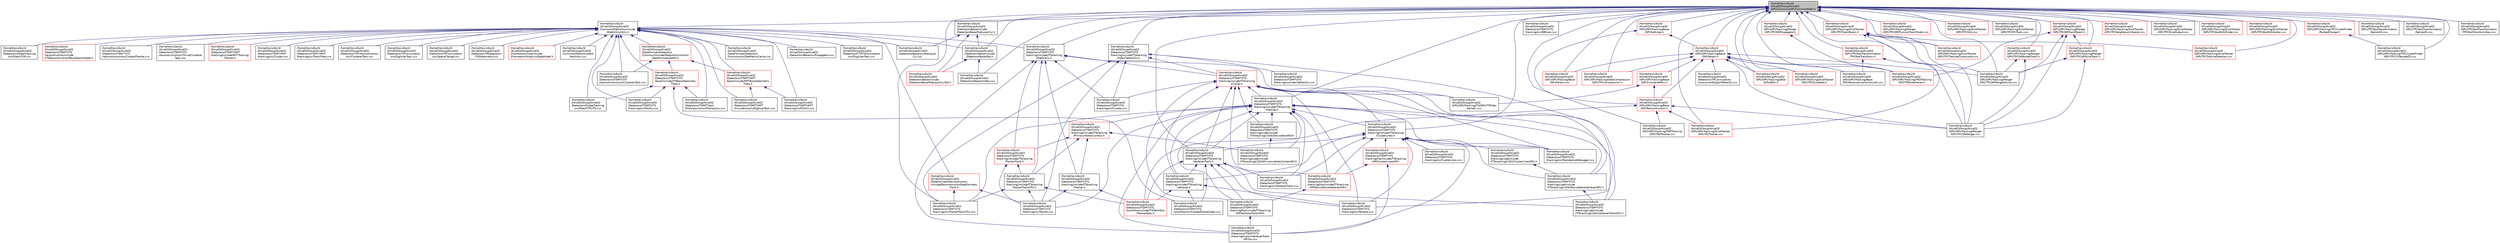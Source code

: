 digraph "/home/travis/build/AliceO2Group/AliceO2/GPU/Common/GPUCommonMath.h"
{
 // INTERACTIVE_SVG=YES
  bgcolor="transparent";
  edge [fontname="Helvetica",fontsize="10",labelfontname="Helvetica",labelfontsize="10"];
  node [fontname="Helvetica",fontsize="10",shape=record];
  Node6 [label="/home/travis/build\l/AliceO2Group/AliceO2\l/GPU/Common/GPUCommonMath.h",height=0.2,width=0.4,color="black", fillcolor="grey75", style="filled", fontcolor="black"];
  Node6 -> Node7 [dir="back",color="midnightblue",fontsize="10",style="solid",fontname="Helvetica"];
  Node7 [label="/home/travis/build\l/AliceO2Group/AliceO2\l/Common/MathUtils/include\l/MathUtils/Utils.h",height=0.2,width=0.4,color="black",URL="$d9/d52/Common_2MathUtils_2include_2MathUtils_2Utils_8h.html"];
  Node7 -> Node8 [dir="back",color="midnightblue",fontsize="10",style="solid",fontname="Helvetica"];
  Node8 [label="/home/travis/build\l/AliceO2Group/AliceO2\l/Common/MathUtils/test\l/testUtils.cxx",height=0.2,width=0.4,color="black",URL="$df/df4/testUtils_8cxx.html"];
  Node7 -> Node9 [dir="back",color="midnightblue",fontsize="10",style="solid",fontname="Helvetica"];
  Node9 [label="/home/travis/build\l/AliceO2Group/AliceO2\l/DataFormats/Detectors\l/Common/include/DetectorsCommon\lDataFormats/DetID.h",height=0.2,width=0.4,color="red",URL="$d6/d31/DetID_8h.html"];
  Node9 -> Node187 [dir="back",color="midnightblue",fontsize="10",style="solid",fontname="Helvetica"];
  Node187 [label="/home/travis/build\l/AliceO2Group/AliceO2\l/Detectors/ITSMFT/ITS\l/base/include/ITSBase/Geometry\lTGeo.h",height=0.2,width=0.4,color="red",URL="$df/d9a/ITS_2base_2include_2ITSBase_2GeometryTGeo_8h.html"];
  Node187 -> Node60 [dir="back",color="midnightblue",fontsize="10",style="solid",fontname="Helvetica"];
  Node60 [label="/home/travis/build\l/AliceO2Group/AliceO2\l/Detectors/GlobalTracking\l/src/MatchTPCITS.cxx",height=0.2,width=0.4,color="black",URL="$dc/d59/MatchTPCITS_8cxx.html"];
  Node187 -> Node47 [dir="back",color="midnightblue",fontsize="10",style="solid",fontname="Helvetica"];
  Node47 [label="/home/travis/build\l/AliceO2Group/AliceO2\l/Detectors/ITSMFT/ITS\l/tracking/src/IOUtils.cxx",height=0.2,width=0.4,color="black",URL="$d5/d13/ITS_2tracking_2src_2IOUtils_8cxx.html"];
  Node187 -> Node49 [dir="back",color="midnightblue",fontsize="10",style="solid",fontname="Helvetica"];
  Node49 [label="/home/travis/build\l/AliceO2Group/AliceO2\l/Detectors/ITSMFT/ITS\l/workflow/src/CookedTrackerSpec.cxx",height=0.2,width=0.4,color="black",URL="$d6/dbc/CookedTrackerSpec_8cxx.html"];
  Node187 -> Node195 [dir="back",color="midnightblue",fontsize="10",style="solid",fontname="Helvetica"];
  Node195 [label="/home/travis/build\l/AliceO2Group/AliceO2\l/Detectors/ITSMFT/test\l/HitAnalysis/src/HitAnalysis.cxx",height=0.2,width=0.4,color="black",URL="$d7/d4c/HitAnalysis_8cxx.html"];
  Node9 -> Node30 [dir="back",color="midnightblue",fontsize="10",style="solid",fontname="Helvetica"];
  Node30 [label="/home/travis/build\l/AliceO2Group/AliceO2\l/Detectors/ITSMFT/ITS\l/reconstruction/src/ClustererTask.cxx",height=0.2,width=0.4,color="black",URL="$d8/d95/ITSMFT_2ITS_2reconstruction_2src_2ClustererTask_8cxx.html"];
  Node9 -> Node197 [dir="back",color="midnightblue",fontsize="10",style="solid",fontname="Helvetica"];
  Node197 [label="/home/travis/build\l/AliceO2Group/AliceO2\l/Detectors/ITSMFT/MFT\l/base/include/MFTBase/Geometry\lTGeo.h",height=0.2,width=0.4,color="red",URL="$d0/ddc/MFT_2base_2include_2MFTBase_2GeometryTGeo_8h.html"];
  Node197 -> Node186 [dir="back",color="midnightblue",fontsize="10",style="solid",fontname="Helvetica"];
  Node186 [label="/home/travis/build\l/AliceO2Group/AliceO2\l/Detectors/ITSMFT/MFT\l/simulation/src/DigitizerTask.cxx",height=0.2,width=0.4,color="black",URL="$d6/d87/ITSMFT_2MFT_2simulation_2src_2DigitizerTask_8cxx.html"];
  Node197 -> Node84 [dir="back",color="midnightblue",fontsize="10",style="solid",fontname="Helvetica"];
  Node84 [label="/home/travis/build\l/AliceO2Group/AliceO2\l/Detectors/ITSMFT/MFT\l/tracking/src/IOUtils.cxx",height=0.2,width=0.4,color="black",URL="$dd/d79/MFT_2tracking_2src_2IOUtils_8cxx.html"];
  Node7 -> Node12 [dir="back",color="midnightblue",fontsize="10",style="solid",fontname="Helvetica"];
  Node12 [label="/home/travis/build\l/AliceO2Group/AliceO2\l/DataFormats/Detectors\l/Common/src/DetMatrixCache.cxx",height=0.2,width=0.4,color="black",URL="$d3/d4e/DetMatrixCache_8cxx.html"];
  Node7 -> Node105 [dir="back",color="midnightblue",fontsize="10",style="solid",fontname="Helvetica"];
  Node105 [label="/home/travis/build\l/AliceO2Group/AliceO2\l/DataFormats/Reconstruction\l/include/ReconstructionDataFormats/\lTrack.h",height=0.2,width=0.4,color="red",URL="$d7/d8b/DataFormats_2Reconstruction_2include_2ReconstructionDataFormats_2Track_8h.html"];
  Node105 -> Node111 [dir="back",color="midnightblue",fontsize="10",style="solid",fontname="Helvetica"];
  Node111 [label="/home/travis/build\l/AliceO2Group/AliceO2\l/Detectors/ITSMFT/ITS\l/tracking/src/Tracker.cxx",height=0.2,width=0.4,color="black",URL="$d7/dd9/ITSMFT_2ITS_2tracking_2src_2Tracker_8cxx.html"];
  Node105 -> Node174 [dir="back",color="midnightblue",fontsize="10",style="solid",fontname="Helvetica"];
  Node174 [label="/home/travis/build\l/AliceO2Group/AliceO2\l/Detectors/ITSMFT/ITS\l/tracking/src/TrackerTraitsCPU.cxx",height=0.2,width=0.4,color="black",URL="$d0/d20/TrackerTraitsCPU_8cxx.html"];
  Node7 -> Node351 [dir="back",color="midnightblue",fontsize="10",style="solid",fontname="Helvetica"];
  Node351 [label="/home/travis/build\l/AliceO2Group/AliceO2\l/Detectors/Base/include\l/DetectorsBase/Ray.h",height=0.2,width=0.4,color="black",URL="$d4/d1b/Ray_8h.html"];
  Node351 -> Node352 [dir="back",color="midnightblue",fontsize="10",style="solid",fontname="Helvetica"];
  Node352 [label="/home/travis/build\l/AliceO2Group/AliceO2\l/Detectors/Base/include\l/DetectorsBase/MatLayerCylSet.h",height=0.2,width=0.4,color="red",URL="$d9/da9/MatLayerCylSet_8h.html",tooltip="Declarations for the wrapper for the set of cylindrical material layers. "];
  Node351 -> Node354 [dir="back",color="midnightblue",fontsize="10",style="solid",fontname="Helvetica"];
  Node354 [label="/home/travis/build\l/AliceO2Group/AliceO2\l/Detectors/Base/src/Ray.cxx",height=0.2,width=0.4,color="black",URL="$d0/de9/Ray_8cxx.html",tooltip="Call for the ray between start-end points for material budget estimate. "];
  Node7 -> Node312 [dir="back",color="midnightblue",fontsize="10",style="solid",fontname="Helvetica"];
  Node312 [label="/home/travis/build\l/AliceO2Group/AliceO2\l/Detectors/Base/src/MatLayer\lCyl.cxx",height=0.2,width=0.4,color="black",URL="$d1/d2b/MatLayerCyl_8cxx.html",tooltip="Implementation of single cylindrical material layer. "];
  Node7 -> Node166 [dir="back",color="midnightblue",fontsize="10",style="solid",fontname="Helvetica"];
  Node166 [label="/home/travis/build\l/AliceO2Group/AliceO2\l/Detectors/Base/src/Propagator.cxx",height=0.2,width=0.4,color="black",URL="$d8/dee/Propagator_8cxx.html"];
  Node7 -> Node285 [dir="back",color="midnightblue",fontsize="10",style="solid",fontname="Helvetica"];
  Node285 [label="/home/travis/build\l/AliceO2Group/AliceO2\l/Detectors/FIT/FT0/simulation\l/src/DigitizerTask.cxx",height=0.2,width=0.4,color="black",URL="$d8/d59/FIT_2FT0_2simulation_2src_2DigitizerTask_8cxx.html"];
  Node7 -> Node58 [dir="back",color="midnightblue",fontsize="10",style="solid",fontname="Helvetica"];
  Node58 [label="/home/travis/build\l/AliceO2Group/AliceO2\l/Detectors/GlobalTracking\l/src/MatchTOF.cxx",height=0.2,width=0.4,color="black",URL="$db/d6a/MatchTOF_8cxx.html"];
  Node7 -> Node60 [dir="back",color="midnightblue",fontsize="10",style="solid",fontname="Helvetica"];
  Node7 -> Node187 [dir="back",color="midnightblue",fontsize="10",style="solid",fontname="Helvetica"];
  Node7 -> Node341 [dir="back",color="midnightblue",fontsize="10",style="solid",fontname="Helvetica"];
  Node341 [label="/home/travis/build\l/AliceO2Group/AliceO2\l/Detectors/ITSMFT/ITS\l/reconstruction/include\l/ITSReconstruction/RecoGeomHelper.h",height=0.2,width=0.4,color="red",URL="$d4/d9f/RecoGeomHelper_8h.html",tooltip="Declarations of the helper class for clusters / roadwidth matching. "];
  Node7 -> Node30 [dir="back",color="midnightblue",fontsize="10",style="solid",fontname="Helvetica"];
  Node7 -> Node46 [dir="back",color="midnightblue",fontsize="10",style="solid",fontname="Helvetica"];
  Node46 [label="/home/travis/build\l/AliceO2Group/AliceO2\l/Detectors/ITSMFT/ITS\l/reconstruction/src/CookedTracker.cxx",height=0.2,width=0.4,color="black",URL="$d7/dca/CookedTracker_8cxx.html",tooltip="Implementation of the \"Cooked Matrix\" ITS tracker. "];
  Node7 -> Node66 [dir="back",color="midnightblue",fontsize="10",style="solid",fontname="Helvetica"];
  Node66 [label="/home/travis/build\l/AliceO2Group/AliceO2\l/Detectors/ITSMFT/ITS\l/reconstruction/src/TrivialClusterer\lTask.cxx",height=0.2,width=0.4,color="black",URL="$dd/d81/TrivialClustererTask_8cxx.html",tooltip="Implementation of the ITS cluster finder task. "];
  Node7 -> Node355 [dir="back",color="midnightblue",fontsize="10",style="solid",fontname="Helvetica"];
  Node355 [label="/home/travis/build\l/AliceO2Group/AliceO2\l/Detectors/ITSMFT/ITS\l/tracking/include/ITStracking\l/MathUtils.h",height=0.2,width=0.4,color="black",URL="$dc/d3e/MathUtils_8h.html"];
  Node355 -> Node356 [dir="back",color="midnightblue",fontsize="10",style="solid",fontname="Helvetica"];
  Node356 [label="/home/travis/build\l/AliceO2Group/AliceO2\l/Detectors/ITSMFT/ITS\l/tracking/hip/src/VertexerTraits\lHIP.hip.cxx",height=0.2,width=0.4,color="black",URL="$d8/db1/VertexerTraitsHIP_8hip_8cxx.html"];
  Node355 -> Node357 [dir="back",color="midnightblue",fontsize="10",style="solid",fontname="Helvetica"];
  Node357 [label="/home/travis/build\l/AliceO2Group/AliceO2\l/Detectors/ITSMFT/ITS\l/tracking/include/ITStracking\l/Cluster.h",height=0.2,width=0.4,color="red",URL="$da/d7f/Detectors_2ITSMFT_2ITS_2tracking_2include_2ITStracking_2Cluster_8h.html"];
  Node357 -> Node358 [dir="back",color="midnightblue",fontsize="10",style="solid",fontname="Helvetica"];
  Node358 [label="/home/travis/build\l/AliceO2Group/AliceO2\l/Detectors/ITSMFT/ITS\l/tracking/cuda/include\l/ITStrackingCUDA/DeviceStoreNV.h",height=0.2,width=0.4,color="black",URL="$d1/d40/DeviceStoreNV_8h.html"];
  Node358 -> Node359 [dir="back",color="midnightblue",fontsize="10",style="solid",fontname="Helvetica"];
  Node359 [label="/home/travis/build\l/AliceO2Group/AliceO2\l/Detectors/ITSMFT/ITS\l/tracking/cuda/include\l/ITStrackingCUDA/PrimaryVertexContextNV.h",height=0.2,width=0.4,color="black",URL="$d8/d1b/PrimaryVertexContextNV_8h.html"];
  Node357 -> Node360 [dir="back",color="midnightblue",fontsize="10",style="solid",fontname="Helvetica"];
  Node360 [label="/home/travis/build\l/AliceO2Group/AliceO2\l/Detectors/ITSMFT/ITS\l/tracking/cuda/include\l/ITStrackingCUDA/DeviceStoreVertexerGPU.h",height=0.2,width=0.4,color="black",URL="$dc/d8a/DeviceStoreVertexerGPU_8h.html"];
  Node360 -> Node361 [dir="back",color="midnightblue",fontsize="10",style="solid",fontname="Helvetica"];
  Node361 [label="/home/travis/build\l/AliceO2Group/AliceO2\l/Detectors/ITSMFT/ITS\l/tracking/cuda/include\l/ITStrackingCUDA/VertexerTraitsGPU.h",height=0.2,width=0.4,color="black",URL="$d5/d36/VertexerTraitsGPU_8h.html"];
  Node357 -> Node361 [dir="back",color="midnightblue",fontsize="10",style="solid",fontname="Helvetica"];
  Node357 -> Node362 [dir="back",color="midnightblue",fontsize="10",style="solid",fontname="Helvetica"];
  Node362 [label="/home/travis/build\l/AliceO2Group/AliceO2\l/Detectors/ITSMFT/ITS\l/tracking/hip/include/ITStracking\lHIP/DeviceStoreVertexerHIP.h",height=0.2,width=0.4,color="red",URL="$d4/d1e/DeviceStoreVertexerHIP_8h.html",tooltip="This class serves as memory interface for GPU vertexer. It will access needed data structures from de..."];
  Node362 -> Node363 [dir="back",color="midnightblue",fontsize="10",style="solid",fontname="Helvetica"];
  Node363 [label="/home/travis/build\l/AliceO2Group/AliceO2\l/Detectors/ITSMFT/ITS\l/tracking/hip/include/ITStracking\lHIP/VertexerTraitsHIP.h",height=0.2,width=0.4,color="black",URL="$db/d14/VertexerTraitsHIP_8h.html"];
  Node363 -> Node356 [dir="back",color="midnightblue",fontsize="10",style="solid",fontname="Helvetica"];
  Node357 -> Node363 [dir="back",color="midnightblue",fontsize="10",style="solid",fontname="Helvetica"];
  Node357 -> Node365 [dir="back",color="midnightblue",fontsize="10",style="solid",fontname="Helvetica"];
  Node365 [label="/home/travis/build\l/AliceO2Group/AliceO2\l/Detectors/ITSMFT/ITS\l/tracking/include/ITStracking\l/ClusterLines.h",height=0.2,width=0.4,color="black",URL="$df/d50/ClusterLines_8h.html"];
  Node365 -> Node366 [dir="back",color="midnightblue",fontsize="10",style="solid",fontname="Helvetica"];
  Node366 [label="/home/travis/build\l/AliceO2Group/AliceO2\l/Detectors/ITSMFT/ITS\l/tracking/cuda/include\l/ITStrackingCUDA/ClusterLinesGPU.h",height=0.2,width=0.4,color="black",URL="$d1/d4c/ClusterLinesGPU_8h.html",tooltip="GPU-compliant version of ClusterLines, for the moment separated, might create a common traits for Clu..."];
  Node366 -> Node360 [dir="back",color="midnightblue",fontsize="10",style="solid",fontname="Helvetica"];
  Node365 -> Node360 [dir="back",color="midnightblue",fontsize="10",style="solid",fontname="Helvetica"];
  Node365 -> Node367 [dir="back",color="midnightblue",fontsize="10",style="solid",fontname="Helvetica"];
  Node367 [label="/home/travis/build\l/AliceO2Group/AliceO2\l/Detectors/ITSMFT/ITS\l/tracking/hip/include/ITStracking\lHIP/ClusterLinesHIP.h",height=0.2,width=0.4,color="red",URL="$d2/dc8/ClusterLinesHIP_8h.html",tooltip="GPU-compliant version of ClusterLines, for the moment separated, might create a common traits for Clu..."];
  Node367 -> Node362 [dir="back",color="midnightblue",fontsize="10",style="solid",fontname="Helvetica"];
  Node367 -> Node356 [dir="back",color="midnightblue",fontsize="10",style="solid",fontname="Helvetica"];
  Node365 -> Node362 [dir="back",color="midnightblue",fontsize="10",style="solid",fontname="Helvetica"];
  Node365 -> Node356 [dir="back",color="midnightblue",fontsize="10",style="solid",fontname="Helvetica"];
  Node365 -> Node369 [dir="back",color="midnightblue",fontsize="10",style="solid",fontname="Helvetica"];
  Node369 [label="/home/travis/build\l/AliceO2Group/AliceO2\l/Detectors/ITSMFT/ITS\l/tracking/include/ITStracking\l/Vertexer.h",height=0.2,width=0.4,color="black",URL="$de/d9b/Vertexer_8h.html"];
  Node369 -> Node370 [dir="back",color="midnightblue",fontsize="10",style="solid",fontname="Helvetica"];
  Node370 [label="/home/travis/build\l/AliceO2Group/AliceO2\l/Detectors/ITSMFT/ITS\l/tracking/src/Vertexer.cxx",height=0.2,width=0.4,color="black",URL="$da/d5d/Vertexer_8cxx.html"];
  Node369 -> Node50 [dir="back",color="midnightblue",fontsize="10",style="solid",fontname="Helvetica"];
  Node50 [label="/home/travis/build\l/AliceO2Group/AliceO2\l/Detectors/ITSMFT/ITS\l/workflow/include/ITSWorkflow\l/TrackerSpec.h",height=0.2,width=0.4,color="red",URL="$de/d90/ITSMFT_2ITS_2workflow_2include_2ITSWorkflow_2TrackerSpec_8h.html"];
  Node369 -> Node49 [dir="back",color="midnightblue",fontsize="10",style="solid",fontname="Helvetica"];
  Node365 -> Node371 [dir="back",color="midnightblue",fontsize="10",style="solid",fontname="Helvetica"];
  Node371 [label="/home/travis/build\l/AliceO2Group/AliceO2\l/Detectors/ITSMFT/ITS\l/tracking/include/ITStracking\l/VertexerTraits.h",height=0.2,width=0.4,color="black",URL="$d2/dd6/VertexerTraits_8h.html",tooltip="Class to compute the primary vertex in ITS from tracklets. "];
  Node371 -> Node361 [dir="back",color="midnightblue",fontsize="10",style="solid",fontname="Helvetica"];
  Node371 -> Node363 [dir="back",color="midnightblue",fontsize="10",style="solid",fontname="Helvetica"];
  Node371 -> Node369 [dir="back",color="midnightblue",fontsize="10",style="solid",fontname="Helvetica"];
  Node371 -> Node370 [dir="back",color="midnightblue",fontsize="10",style="solid",fontname="Helvetica"];
  Node371 -> Node372 [dir="back",color="midnightblue",fontsize="10",style="solid",fontname="Helvetica"];
  Node372 [label="/home/travis/build\l/AliceO2Group/AliceO2\l/Detectors/ITSMFT/ITS\l/tracking/src/VertexerTraits.cxx",height=0.2,width=0.4,color="black",URL="$d2/de1/VertexerTraits_8cxx.html"];
  Node371 -> Node50 [dir="back",color="midnightblue",fontsize="10",style="solid",fontname="Helvetica"];
  Node371 -> Node49 [dir="back",color="midnightblue",fontsize="10",style="solid",fontname="Helvetica"];
  Node365 -> Node373 [dir="back",color="midnightblue",fontsize="10",style="solid",fontname="Helvetica"];
  Node373 [label="/home/travis/build\l/AliceO2Group/AliceO2\l/Detectors/ITSMFT/ITS\l/tracking/src/ClusterLines.cxx",height=0.2,width=0.4,color="black",URL="$d3/d75/ClusterLines_8cxx.html"];
  Node365 -> Node374 [dir="back",color="midnightblue",fontsize="10",style="solid",fontname="Helvetica"];
  Node374 [label="/home/travis/build\l/AliceO2Group/AliceO2\l/Detectors/ITSMFT/ITS\l/tracking/src/StandaloneDebugger.cxx",height=0.2,width=0.4,color="black",URL="$d7/dc4/StandaloneDebugger_8cxx.html"];
  Node365 -> Node370 [dir="back",color="midnightblue",fontsize="10",style="solid",fontname="Helvetica"];
  Node365 -> Node372 [dir="back",color="midnightblue",fontsize="10",style="solid",fontname="Helvetica"];
  Node357 -> Node377 [dir="back",color="midnightblue",fontsize="10",style="solid",fontname="Helvetica"];
  Node377 [label="/home/travis/build\l/AliceO2Group/AliceO2\l/Detectors/ITSMFT/ITS\l/tracking/include/ITStracking\l/Tracklet.h",height=0.2,width=0.4,color="black",URL="$d8/db3/ITSMFT_2ITS_2tracking_2include_2ITStracking_2Tracklet_8h.html"];
  Node377 -> Node358 [dir="back",color="midnightblue",fontsize="10",style="solid",fontname="Helvetica"];
  Node377 -> Node360 [dir="back",color="midnightblue",fontsize="10",style="solid",fontname="Helvetica"];
  Node377 -> Node359 [dir="back",color="midnightblue",fontsize="10",style="solid",fontname="Helvetica"];
  Node377 -> Node361 [dir="back",color="midnightblue",fontsize="10",style="solid",fontname="Helvetica"];
  Node377 -> Node362 [dir="back",color="midnightblue",fontsize="10",style="solid",fontname="Helvetica"];
  Node377 -> Node363 [dir="back",color="midnightblue",fontsize="10",style="solid",fontname="Helvetica"];
  Node377 -> Node356 [dir="back",color="midnightblue",fontsize="10",style="solid",fontname="Helvetica"];
  Node377 -> Node365 [dir="back",color="midnightblue",fontsize="10",style="solid",fontname="Helvetica"];
  Node377 -> Node378 [dir="back",color="midnightblue",fontsize="10",style="solid",fontname="Helvetica"];
  Node378 [label="/home/travis/build\l/AliceO2Group/AliceO2\l/Detectors/ITSMFT/ITS\l/tracking/include/ITStracking\l/PrimaryVertexContext.h",height=0.2,width=0.4,color="red",URL="$d3/da9/PrimaryVertexContext_8h.html"];
  Node378 -> Node359 [dir="back",color="midnightblue",fontsize="10",style="solid",fontname="Helvetica"];
  Node378 -> Node110 [dir="back",color="midnightblue",fontsize="10",style="solid",fontname="Helvetica"];
  Node110 [label="/home/travis/build\l/AliceO2Group/AliceO2\l/Detectors/ITSMFT/ITS\l/tracking/include/ITStracking\l/Tracker.h",height=0.2,width=0.4,color="black",URL="$d7/da0/ITSMFT_2ITS_2tracking_2include_2ITStracking_2Tracker_8h.html"];
  Node110 -> Node111 [dir="back",color="midnightblue",fontsize="10",style="solid",fontname="Helvetica"];
  Node110 -> Node50 [dir="back",color="midnightblue",fontsize="10",style="solid",fontname="Helvetica"];
  Node378 -> Node379 [dir="back",color="midnightblue",fontsize="10",style="solid",fontname="Helvetica"];
  Node379 [label="/home/travis/build\l/AliceO2Group/AliceO2\l/Detectors/ITSMFT/ITS\l/tracking/include/ITStracking\l/TrackerTraits.h",height=0.2,width=0.4,color="red",URL="$d2/dee/TrackerTraits_8h.html"];
  Node379 -> Node381 [dir="back",color="midnightblue",fontsize="10",style="solid",fontname="Helvetica"];
  Node381 [label="/home/travis/build\l/AliceO2Group/AliceO2\l/Detectors/ITSMFT/ITS\l/tracking/include/ITStracking\l/TrackerTraitsCPU.h",height=0.2,width=0.4,color="black",URL="$de/dbc/TrackerTraitsCPU_8h.html"];
  Node381 -> Node111 [dir="back",color="midnightblue",fontsize="10",style="solid",fontname="Helvetica"];
  Node381 -> Node174 [dir="back",color="midnightblue",fontsize="10",style="solid",fontname="Helvetica"];
  Node381 -> Node50 [dir="back",color="midnightblue",fontsize="10",style="solid",fontname="Helvetica"];
  Node379 -> Node111 [dir="back",color="midnightblue",fontsize="10",style="solid",fontname="Helvetica"];
  Node378 -> Node381 [dir="back",color="midnightblue",fontsize="10",style="solid",fontname="Helvetica"];
  Node377 -> Node369 [dir="back",color="midnightblue",fontsize="10",style="solid",fontname="Helvetica"];
  Node377 -> Node371 [dir="back",color="midnightblue",fontsize="10",style="solid",fontname="Helvetica"];
  Node377 -> Node374 [dir="back",color="midnightblue",fontsize="10",style="solid",fontname="Helvetica"];
  Node377 -> Node111 [dir="back",color="midnightblue",fontsize="10",style="solid",fontname="Helvetica"];
  Node377 -> Node174 [dir="back",color="midnightblue",fontsize="10",style="solid",fontname="Helvetica"];
  Node377 -> Node372 [dir="back",color="midnightblue",fontsize="10",style="solid",fontname="Helvetica"];
  Node357 -> Node369 [dir="back",color="midnightblue",fontsize="10",style="solid",fontname="Helvetica"];
  Node357 -> Node371 [dir="back",color="midnightblue",fontsize="10",style="solid",fontname="Helvetica"];
  Node357 -> Node383 [dir="back",color="midnightblue",fontsize="10",style="solid",fontname="Helvetica"];
  Node383 [label="/home/travis/build\l/AliceO2Group/AliceO2\l/Detectors/ITSMFT/ITS\l/tracking/src/Cluster.cxx",height=0.2,width=0.4,color="black",URL="$d5/d70/Detectors_2ITSMFT_2ITS_2tracking_2src_2Cluster_8cxx.html"];
  Node357 -> Node374 [dir="back",color="midnightblue",fontsize="10",style="solid",fontname="Helvetica"];
  Node357 -> Node370 [dir="back",color="midnightblue",fontsize="10",style="solid",fontname="Helvetica"];
  Node357 -> Node385 [dir="back",color="midnightblue",fontsize="10",style="solid",fontname="Helvetica"];
  Node385 [label="/home/travis/build\l/AliceO2Group/AliceO2\l/GPU/GPUTracking/ITS/GPUITSFitter\lKernels.cxx",height=0.2,width=0.4,color="black",URL="$dd/d1d/GPUITSFitterKernels_8cxx.html"];
  Node355 -> Node110 [dir="back",color="midnightblue",fontsize="10",style="solid",fontname="Helvetica"];
  Node355 -> Node379 [dir="back",color="midnightblue",fontsize="10",style="solid",fontname="Helvetica"];
  Node355 -> Node381 [dir="back",color="midnightblue",fontsize="10",style="solid",fontname="Helvetica"];
  Node355 -> Node383 [dir="back",color="midnightblue",fontsize="10",style="solid",fontname="Helvetica"];
  Node355 -> Node385 [dir="back",color="midnightblue",fontsize="10",style="solid",fontname="Helvetica"];
  Node7 -> Node47 [dir="back",color="midnightblue",fontsize="10",style="solid",fontname="Helvetica"];
  Node7 -> Node197 [dir="back",color="midnightblue",fontsize="10",style="solid",fontname="Helvetica"];
  Node7 -> Node186 [dir="back",color="midnightblue",fontsize="10",style="solid",fontname="Helvetica"];
  Node7 -> Node73 [dir="back",color="midnightblue",fontsize="10",style="solid",fontname="Helvetica"];
  Node73 [label="/home/travis/build\l/AliceO2Group/AliceO2\l/Detectors/ITSMFT/MFT\l/tracking/include/MFTTracking\l/Tracker.h",height=0.2,width=0.4,color="red",URL="$dd/dbf/ITSMFT_2MFT_2tracking_2include_2MFTTracking_2Tracker_8h.html"];
  Node7 -> Node386 [dir="back",color="midnightblue",fontsize="10",style="solid",fontname="Helvetica"];
  Node386 [label="/home/travis/build\l/AliceO2Group/AliceO2\l/Detectors/ITSMFT/MFT\l/tracking/src/Cluster.cxx",height=0.2,width=0.4,color="black",URL="$d8/d22/Detectors_2ITSMFT_2MFT_2tracking_2src_2Cluster_8cxx.html"];
  Node7 -> Node84 [dir="back",color="midnightblue",fontsize="10",style="solid",fontname="Helvetica"];
  Node7 -> Node77 [dir="back",color="midnightblue",fontsize="10",style="solid",fontname="Helvetica"];
  Node77 [label="/home/travis/build\l/AliceO2Group/AliceO2\l/Detectors/ITSMFT/MFT\l/tracking/src/TrackFitter.cxx",height=0.2,width=0.4,color="black",URL="$d7/d9c/ITSMFT_2MFT_2tracking_2src_2TrackFitter_8cxx.html"];
  Node7 -> Node195 [dir="back",color="midnightblue",fontsize="10",style="solid",fontname="Helvetica"];
  Node7 -> Node98 [dir="back",color="midnightblue",fontsize="10",style="solid",fontname="Helvetica"];
  Node98 [label="/home/travis/build\l/AliceO2Group/AliceO2\l/Detectors/TOF/reconstruction\l/src/ClustererTask.cxx",height=0.2,width=0.4,color="black",URL="$d5/d10/TOF_2reconstruction_2src_2ClustererTask_8cxx.html"];
  Node7 -> Node387 [dir="back",color="midnightblue",fontsize="10",style="solid",fontname="Helvetica"];
  Node387 [label="/home/travis/build\l/AliceO2Group/AliceO2\l/Detectors/TOF/simulation\l/src/DigitizerTask.cxx",height=0.2,width=0.4,color="black",URL="$dd/df3/TOF_2simulation_2src_2DigitizerTask_8cxx.html"];
  Node7 -> Node388 [dir="back",color="midnightblue",fontsize="10",style="solid",fontname="Helvetica"];
  Node388 [label="/home/travis/build\l/AliceO2Group/AliceO2\l/Detectors/TPC/simulation\l/src/SpaceCharge.cxx",height=0.2,width=0.4,color="black",URL="$da/d8e/SpaceCharge_8cxx.html",tooltip="Implementation of the interface for the ALICE TPC space-charge distortions calculations. "];
  Node7 -> Node246 [dir="back",color="midnightblue",fontsize="10",style="solid",fontname="Helvetica"];
  Node246 [label="/home/travis/build\l/AliceO2Group/AliceO2\l/Detectors/TRD/base/src\l/TRDGeometry.cxx",height=0.2,width=0.4,color="black",URL="$d2/d10/TRDGeometry_8cxx.html"];
  Node7 -> Node389 [dir="back",color="midnightblue",fontsize="10",style="solid",fontname="Helvetica"];
  Node389 [label="/home/travis/build\l/AliceO2Group/AliceO2\l/Framework/Core/include\l/Framework/AnalysisDataModel.h",height=0.2,width=0.4,color="red",URL="$d2/d8c/AnalysisDataModel_8h.html"];
  Node6 -> Node437 [dir="back",color="midnightblue",fontsize="10",style="solid",fontname="Helvetica"];
  Node437 [label="/home/travis/build\l/AliceO2Group/AliceO2\l/Detectors/Base/include\l/DetectorsBase/MatLayerCyl.h",height=0.2,width=0.4,color="black",URL="$da/df3/MatLayerCyl_8h.html",tooltip="Declarations for single cylindrical material layer class. "];
  Node437 -> Node352 [dir="back",color="midnightblue",fontsize="10",style="solid",fontname="Helvetica"];
  Node437 -> Node351 [dir="back",color="midnightblue",fontsize="10",style="solid",fontname="Helvetica"];
  Node437 -> Node312 [dir="back",color="midnightblue",fontsize="10",style="solid",fontname="Helvetica"];
  Node6 -> Node351 [dir="back",color="midnightblue",fontsize="10",style="solid",fontname="Helvetica"];
  Node6 -> Node354 [dir="back",color="midnightblue",fontsize="10",style="solid",fontname="Helvetica"];
  Node6 -> Node365 [dir="back",color="midnightblue",fontsize="10",style="solid",fontname="Helvetica"];
  Node6 -> Node438 [dir="back",color="midnightblue",fontsize="10",style="solid",fontname="Helvetica"];
  Node438 [label="/home/travis/build\l/AliceO2Group/AliceO2\l/Detectors/ITSMFT/ITS\l/tracking/include/ITStracking\l/IndexTableUtils.h",height=0.2,width=0.4,color="black",URL="$dc/ddf/ITS_2tracking_2include_2ITStracking_2IndexTableUtils_8h.html"];
  Node438 -> Node357 [dir="back",color="midnightblue",fontsize="10",style="solid",fontname="Helvetica"];
  Node438 -> Node383 [dir="back",color="midnightblue",fontsize="10",style="solid",fontname="Helvetica"];
  Node438 -> Node439 [dir="back",color="midnightblue",fontsize="10",style="solid",fontname="Helvetica"];
  Node439 [label="/home/travis/build\l/AliceO2Group/AliceO2\l/Detectors/ITSMFT/ITS\l/tracking/src/IndexTableUtils.cxx",height=0.2,width=0.4,color="black",URL="$dc/d14/IndexTableUtils_8cxx.html"];
  Node438 -> Node111 [dir="back",color="midnightblue",fontsize="10",style="solid",fontname="Helvetica"];
  Node438 -> Node174 [dir="back",color="midnightblue",fontsize="10",style="solid",fontname="Helvetica"];
  Node438 -> Node370 [dir="back",color="midnightblue",fontsize="10",style="solid",fontname="Helvetica"];
  Node6 -> Node355 [dir="back",color="midnightblue",fontsize="10",style="solid",fontname="Helvetica"];
  Node6 -> Node377 [dir="back",color="midnightblue",fontsize="10",style="solid",fontname="Helvetica"];
  Node6 -> Node371 [dir="back",color="midnightblue",fontsize="10",style="solid",fontname="Helvetica"];
  Node6 -> Node440 [dir="back",color="midnightblue",fontsize="10",style="solid",fontname="Helvetica"];
  Node440 [label="/home/travis/build\l/AliceO2Group/AliceO2\l/Detectors/ITSMFT/ITS\l/tracking/src/DBScan.cxx",height=0.2,width=0.4,color="black",URL="$db/dfe/DBScan_8cxx.html"];
  Node6 -> Node174 [dir="back",color="midnightblue",fontsize="10",style="solid",fontname="Helvetica"];
  Node6 -> Node441 [dir="back",color="midnightblue",fontsize="10",style="solid",fontname="Helvetica"];
  Node441 [label="/home/travis/build\l/AliceO2Group/AliceO2\l/GPU/GPUTracking/Base\l/GPUParam.h",height=0.2,width=0.4,color="red",URL="$df/d13/GPUParam_8h.html"];
  Node441 -> Node442 [dir="back",color="midnightblue",fontsize="10",style="solid",fontname="Helvetica"];
  Node442 [label="/home/travis/build\l/AliceO2Group/AliceO2\l/Detectors/TPC/simulation\l/run/convertDigitsToRawZS.cxx",height=0.2,width=0.4,color="black",URL="$df/d6c/convertDigitsToRawZS_8cxx.html"];
  Node441 -> Node443 [dir="back",color="midnightblue",fontsize="10",style="solid",fontname="Helvetica"];
  Node443 [label="/home/travis/build\l/AliceO2Group/AliceO2\l/GPU/GPUTracking/Base\l/GPUConstantMem.h",height=0.2,width=0.4,color="red",URL="$db/df8/GPUConstantMem_8h.html"];
  Node443 -> Node444 [dir="back",color="midnightblue",fontsize="10",style="solid",fontname="Helvetica"];
  Node444 [label="/home/travis/build\l/AliceO2Group/AliceO2\l/GPU/GPUTracking/Base\l/GPUReconstruction.h",height=0.2,width=0.4,color="red",URL="$d2/de8/GPUReconstruction_8h.html"];
  Node444 -> Node50 [dir="back",color="midnightblue",fontsize="10",style="solid",fontname="Helvetica"];
  Node444 -> Node475 [dir="back",color="midnightblue",fontsize="10",style="solid",fontname="Helvetica"];
  Node475 [label="/home/travis/build\l/AliceO2Group/AliceO2\l/GPU/GPUTracking/Merger\l/GPUTPCGMMerger.cxx",height=0.2,width=0.4,color="black",URL="$d0/dd4/GPUTPCGMMerger_8cxx.html"];
  Node444 -> Node485 [dir="back",color="midnightblue",fontsize="10",style="solid",fontname="Helvetica"];
  Node485 [label="/home/travis/build\l/AliceO2Group/AliceO2\l/GPU/GPUTracking/SliceTracker\l/GPUTPCTracker.cxx",height=0.2,width=0.4,color="red",URL="$db/d4b/GPUTPCTracker_8cxx.html"];
  Node444 -> Node479 [dir="back",color="midnightblue",fontsize="10",style="solid",fontname="Helvetica"];
  Node479 [label="/home/travis/build\l/AliceO2Group/AliceO2\l/GPU/GPUTracking/TRDTracking\l/GPUTRDTracker.cxx",height=0.2,width=0.4,color="black",URL="$d9/d33/GPUTRDTracker_8cxx.html"];
  Node443 -> Node385 [dir="back",color="midnightblue",fontsize="10",style="solid",fontname="Helvetica"];
  Node441 -> Node444 [dir="back",color="midnightblue",fontsize="10",style="solid",fontname="Helvetica"];
  Node441 -> Node531 [dir="back",color="midnightblue",fontsize="10",style="solid",fontname="Helvetica"];
  Node531 [label="/home/travis/build\l/AliceO2Group/AliceO2\l/GPU/GPUTracking/Base\l/GPUParam.cxx",height=0.2,width=0.4,color="red",URL="$db/de2/GPUParam_8cxx.html"];
  Node441 -> Node532 [dir="back",color="midnightblue",fontsize="10",style="solid",fontname="Helvetica"];
  Node532 [label="/home/travis/build\l/AliceO2Group/AliceO2\l/GPU/GPUTracking/Base\l/GPUReconstructionConvert.cxx",height=0.2,width=0.4,color="black",URL="$dd/d7f/GPUReconstructionConvert_8cxx.html"];
  Node441 -> Node534 [dir="back",color="midnightblue",fontsize="10",style="solid",fontname="Helvetica"];
  Node534 [label="/home/travis/build\l/AliceO2Group/AliceO2\l/GPU/GPUTracking/DataCompression\l/GPUTPCCompression.h",height=0.2,width=0.4,color="red",URL="$d5/d92/GPUTPCCompression_8h.html"];
  Node441 -> Node539 [dir="back",color="midnightblue",fontsize="10",style="solid",fontname="Helvetica"];
  Node539 [label="/home/travis/build\l/AliceO2Group/AliceO2\l/GPU/GPUTracking/dEdx\l/GPUdEdx.h",height=0.2,width=0.4,color="red",URL="$dc/d55/GPUdEdx_8h.html"];
  Node441 -> Node475 [dir="back",color="midnightblue",fontsize="10",style="solid",fontname="Helvetica"];
  Node441 -> Node544 [dir="back",color="midnightblue",fontsize="10",style="solid",fontname="Helvetica"];
  Node544 [label="/home/travis/build\l/AliceO2Group/AliceO2\l/GPU/GPUTracking/Merger\l/GPUTPCGMMergerDump.cxx",height=0.2,width=0.4,color="black",URL="$d0/d24/GPUTPCGMMergerDump_8cxx.html"];
  Node441 -> Node546 [dir="back",color="midnightblue",fontsize="10",style="solid",fontname="Helvetica"];
  Node546 [label="/home/travis/build\l/AliceO2Group/AliceO2\l/GPU/GPUTracking/SliceTracker\l/GPUTPCSliceData.h",height=0.2,width=0.4,color="red",URL="$df/d4a/GPUTPCSliceData_8h.html"];
  Node441 -> Node548 [dir="back",color="midnightblue",fontsize="10",style="solid",fontname="Helvetica"];
  Node548 [label="/home/travis/build\l/AliceO2Group/AliceO2\l/GPU/GPUTracking/TRDTracking\l/GPUTRDInterfaces.h",height=0.2,width=0.4,color="red",URL="$df/d77/GPUTRDInterfaces_8h.html"];
  Node6 -> Node553 [dir="back",color="midnightblue",fontsize="10",style="solid",fontname="Helvetica"];
  Node553 [label="/home/travis/build\l/AliceO2Group/AliceO2\l/GPU/GPUTracking/Base\l/GPUSettings.h",height=0.2,width=0.4,color="red",URL="$dd/dc6/GPUSettings_8h.html"];
  Node553 -> Node441 [dir="back",color="midnightblue",fontsize="10",style="solid",fontname="Helvetica"];
  Node553 -> Node444 [dir="back",color="midnightblue",fontsize="10",style="solid",fontname="Helvetica"];
  Node6 -> Node531 [dir="back",color="midnightblue",fontsize="10",style="solid",fontname="Helvetica"];
  Node6 -> Node534 [dir="back",color="midnightblue",fontsize="10",style="solid",fontname="Helvetica"];
  Node6 -> Node539 [dir="back",color="midnightblue",fontsize="10",style="solid",fontname="Helvetica"];
  Node6 -> Node557 [dir="back",color="midnightblue",fontsize="10",style="solid",fontname="Helvetica"];
  Node557 [label="/home/travis/build\l/AliceO2Group/AliceO2\l/GPU/GPUTracking/Merger\l/GPUTPCGMBorderTrack.h",height=0.2,width=0.4,color="red",URL="$d8/dd4/GPUTPCGMBorderTrack_8h.html"];
  Node557 -> Node475 [dir="back",color="midnightblue",fontsize="10",style="solid",fontname="Helvetica"];
  Node557 -> Node544 [dir="back",color="midnightblue",fontsize="10",style="solid",fontname="Helvetica"];
  Node6 -> Node558 [dir="back",color="midnightblue",fontsize="10",style="solid",fontname="Helvetica"];
  Node558 [label="/home/travis/build\l/AliceO2Group/AliceO2\l/GPU/GPUTracking/Merger\l/GPUTPCGMTrackParam.h",height=0.2,width=0.4,color="red",URL="$d8/d33/GPUTPCGMTrackParam_8h.html"];
  Node558 -> Node563 [dir="back",color="midnightblue",fontsize="10",style="solid",fontname="Helvetica"];
  Node563 [label="/home/travis/build\l/AliceO2Group/AliceO2\l/GPU/GPUTracking/Merger\l/GPUTPCGMSliceTrack.h",height=0.2,width=0.4,color="red",URL="$d1/dc3/GPUTPCGMSliceTrack_8h.html"];
  Node563 -> Node475 [dir="back",color="midnightblue",fontsize="10",style="solid",fontname="Helvetica"];
  Node563 -> Node544 [dir="back",color="midnightblue",fontsize="10",style="solid",fontname="Helvetica"];
  Node558 -> Node475 [dir="back",color="midnightblue",fontsize="10",style="solid",fontname="Helvetica"];
  Node558 -> Node544 [dir="back",color="midnightblue",fontsize="10",style="solid",fontname="Helvetica"];
  Node558 -> Node548 [dir="back",color="midnightblue",fontsize="10",style="solid",fontname="Helvetica"];
  Node6 -> Node563 [dir="back",color="midnightblue",fontsize="10",style="solid",fontname="Helvetica"];
  Node6 -> Node475 [dir="back",color="midnightblue",fontsize="10",style="solid",fontname="Helvetica"];
  Node6 -> Node544 [dir="back",color="midnightblue",fontsize="10",style="solid",fontname="Helvetica"];
  Node6 -> Node565 [dir="back",color="midnightblue",fontsize="10",style="solid",fontname="Helvetica"];
  Node565 [label="/home/travis/build\l/AliceO2Group/AliceO2\l/GPU/GPUTracking/Merger\l/GPUTPCGMPhysicalTrackModel.cxx",height=0.2,width=0.4,color="red",URL="$db/de9/GPUTPCGMPhysicalTrackModel_8cxx.html"];
  Node6 -> Node566 [dir="back",color="midnightblue",fontsize="10",style="solid",fontname="Helvetica"];
  Node566 [label="/home/travis/build\l/AliceO2Group/AliceO2\l/GPU/GPUTracking/Merger\l/GPUTPCGMPropagator.h",height=0.2,width=0.4,color="red",URL="$d0/dd8/GPUTPCGMPropagator_8h.html"];
  Node566 -> Node548 [dir="back",color="midnightblue",fontsize="10",style="solid",fontname="Helvetica"];
  Node6 -> Node567 [dir="back",color="midnightblue",fontsize="10",style="solid",fontname="Helvetica"];
  Node567 [label="/home/travis/build\l/AliceO2Group/AliceO2\l/GPU/GPUTracking/SliceTracker\l/GPUTPCGrid.cxx",height=0.2,width=0.4,color="red",URL="$d7/d12/GPUTPCGrid_8cxx.html"];
  Node6 -> Node568 [dir="back",color="midnightblue",fontsize="10",style="solid",fontname="Helvetica"];
  Node568 [label="/home/travis/build\l/AliceO2Group/AliceO2\l/GPU/GPUTracking/SliceTracker\l/GPUTPCMCTrack.cxx",height=0.2,width=0.4,color="black",URL="$dc/d66/GPUTPCMCTrack_8cxx.html"];
  Node6 -> Node546 [dir="back",color="midnightblue",fontsize="10",style="solid",fontname="Helvetica"];
  Node6 -> Node569 [dir="back",color="midnightblue",fontsize="10",style="solid",fontname="Helvetica"];
  Node569 [label="/home/travis/build\l/AliceO2Group/AliceO2\l/GPU/GPUTracking/SliceTracker\l/GPUTPCTrackParam.h",height=0.2,width=0.4,color="red",URL="$de/d15/GPUTPCTrackParam_8h.html"];
  Node569 -> Node475 [dir="back",color="midnightblue",fontsize="10",style="solid",fontname="Helvetica"];
  Node569 -> Node544 [dir="back",color="midnightblue",fontsize="10",style="solid",fontname="Helvetica"];
  Node569 -> Node485 [dir="back",color="midnightblue",fontsize="10",style="solid",fontname="Helvetica"];
  Node569 -> Node505 [dir="back",color="midnightblue",fontsize="10",style="solid",fontname="Helvetica"];
  Node505 [label="/home/travis/build\l/AliceO2Group/AliceO2\l/GPU/GPUTracking/SliceTracker\l/GPUTPCTrackletConstructor.cxx",height=0.2,width=0.4,color="red",URL="$d7/d3e/GPUTPCTrackletConstructor_8cxx.html"];
  Node569 -> Node507 [dir="back",color="midnightblue",fontsize="10",style="solid",fontname="Helvetica"];
  Node507 [label="/home/travis/build\l/AliceO2Group/AliceO2\l/GPU/GPUTracking/SliceTracker\l/GPUTPCTrackletSelector.cxx",height=0.2,width=0.4,color="red",URL="$d7/d50/GPUTPCTrackletSelector_8cxx.html"];
  Node6 -> Node497 [dir="back",color="midnightblue",fontsize="10",style="solid",fontname="Helvetica"];
  Node497 [label="/home/travis/build\l/AliceO2Group/AliceO2\l/GPU/GPUTracking/SliceTracker\l/GPUTPCNeighboursCleaner.cxx",height=0.2,width=0.4,color="red",URL="$d1/d00/GPUTPCNeighboursCleaner_8cxx.html"];
  Node6 -> Node572 [dir="back",color="midnightblue",fontsize="10",style="solid",fontname="Helvetica"];
  Node572 [label="/home/travis/build\l/AliceO2Group/AliceO2\l/GPU/GPUTracking/SliceTracker\l/GPUTPCSliceOutput.cxx",height=0.2,width=0.4,color="black",URL="$da/ded/GPUTPCSliceOutput_8cxx.html"];
  Node6 -> Node501 [dir="back",color="midnightblue",fontsize="10",style="solid",fontname="Helvetica"];
  Node501 [label="/home/travis/build\l/AliceO2Group/AliceO2\l/GPU/GPUTracking/SliceTracker\l/GPUTPCStartHitsFinder.cxx",height=0.2,width=0.4,color="red",URL="$d3/de4/GPUTPCStartHitsFinder_8cxx.html"];
  Node6 -> Node503 [dir="back",color="midnightblue",fontsize="10",style="solid",fontname="Helvetica"];
  Node503 [label="/home/travis/build\l/AliceO2Group/AliceO2\l/GPU/GPUTracking/SliceTracker\l/GPUTPCStartHitsSorter.cxx",height=0.2,width=0.4,color="red",URL="$d1/d0f/GPUTPCStartHitsSorter_8cxx.html"];
  Node6 -> Node485 [dir="back",color="midnightblue",fontsize="10",style="solid",fontname="Helvetica"];
  Node6 -> Node505 [dir="back",color="midnightblue",fontsize="10",style="solid",fontname="Helvetica"];
  Node6 -> Node507 [dir="back",color="midnightblue",fontsize="10",style="solid",fontname="Helvetica"];
  Node6 -> Node573 [dir="back",color="midnightblue",fontsize="10",style="solid",fontname="Helvetica"];
  Node573 [label="/home/travis/build\l/AliceO2Group/AliceO2\l/GPU/GPUTracking/TPCClusterFinder\l/PackedCharge.h",height=0.2,width=0.4,color="red",URL="$d1/d65/PackedCharge_8h.html"];
  Node573 -> Node526 [dir="back",color="midnightblue",fontsize="10",style="solid",fontname="Helvetica"];
  Node526 [label="/home/travis/build\l/AliceO2Group/AliceO2\l/GPU/GPUTracking/TPCClusterFinder\l/GPUTPCCFDecodeZS.cxx",height=0.2,width=0.4,color="black",URL="$db/d5c/GPUTPCCFDecodeZS_8cxx.html"];
  Node6 -> Node526 [dir="back",color="midnightblue",fontsize="10",style="solid",fontname="Helvetica"];
  Node6 -> Node575 [dir="back",color="midnightblue",fontsize="10",style="solid",fontname="Helvetica"];
  Node575 [label="/home/travis/build\l/AliceO2Group/AliceO2\l/GPU/TPCFastTransformation\l/Spline1D.cxx",height=0.2,width=0.4,color="black",URL="$d5/d69/Spline1D_8cxx.html",tooltip="Implementation of Spline1D class. "];
  Node6 -> Node576 [dir="back",color="midnightblue",fontsize="10",style="solid",fontname="Helvetica"];
  Node576 [label="/home/travis/build\l/AliceO2Group/AliceO2\l/GPU/TPCFastTransformation\l/Spline2D.cxx",height=0.2,width=0.4,color="black",URL="$d0/d29/Spline2D_8cxx.html",tooltip="Implementation of Spline2D class. "];
  Node6 -> Node577 [dir="back",color="midnightblue",fontsize="10",style="solid",fontname="Helvetica"];
  Node577 [label="/home/travis/build\l/AliceO2Group/AliceO2\l/GPU/TPCFastTransformation\l/TPCFastTransform.h",height=0.2,width=0.4,color="red",URL="$d4/db1/TPCFastTransform_8h.html",tooltip="Definition of TPCFastTransform class. "];
  Node577 -> Node532 [dir="back",color="midnightblue",fontsize="10",style="solid",fontname="Helvetica"];
  Node577 -> Node475 [dir="back",color="midnightblue",fontsize="10",style="solid",fontname="Helvetica"];
  Node6 -> Node584 [dir="back",color="midnightblue",fontsize="10",style="solid",fontname="Helvetica"];
  Node584 [label="/home/travis/build\l/AliceO2Group/AliceO2\l/GPU/TPCFastTransformation\l/TPCFastTransformGeo.cxx",height=0.2,width=0.4,color="black",URL="$d3/d35/TPCFastTransformGeo_8cxx.html",tooltip="Implementation of TPCFastTransformGeo class. "];
  Node6 -> Node548 [dir="back",color="midnightblue",fontsize="10",style="solid",fontname="Helvetica"];
  Node6 -> Node479 [dir="back",color="midnightblue",fontsize="10",style="solid",fontname="Helvetica"];
}
